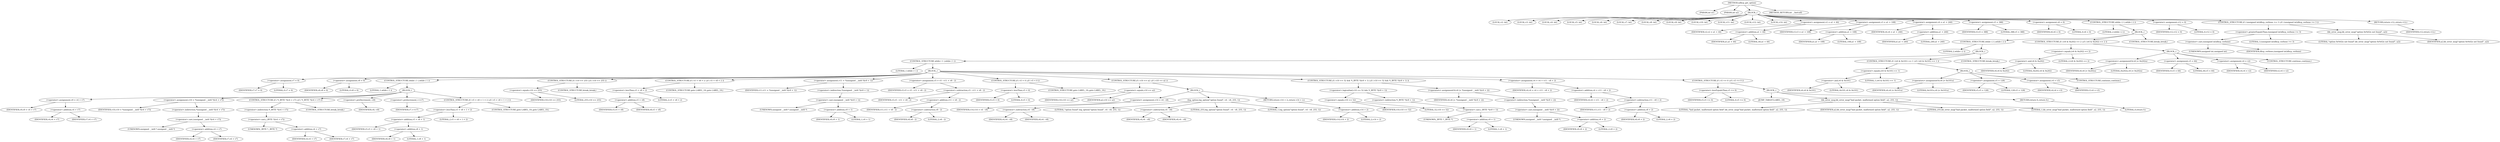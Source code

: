 digraph udhcp_get_option {  
"1000113" [label = "(METHOD,udhcp_get_option)" ]
"1000114" [label = "(PARAM,int a1)" ]
"1000115" [label = "(PARAM,int a2)" ]
"1000116" [label = "(BLOCK,,)" ]
"1000117" [label = "(LOCAL,v2: int)" ]
"1000118" [label = "(LOCAL,v3: int)" ]
"1000119" [label = "(LOCAL,v4: int)" ]
"1000120" [label = "(LOCAL,v5: int)" ]
"1000121" [label = "(LOCAL,v6: int)" ]
"1000122" [label = "(LOCAL,v7: int)" ]
"1000123" [label = "(LOCAL,v8: int)" ]
"1000124" [label = "(LOCAL,v9: int)" ]
"1000125" [label = "(LOCAL,v10: int)" ]
"1000126" [label = "(LOCAL,v11: int)" ]
"1000127" [label = "(LOCAL,v12: int)" ]
"1000128" [label = "(LOCAL,v14: int)" ]
"1000129" [label = "(<operator>.assignment,v2 = a1 + 44)" ]
"1000130" [label = "(IDENTIFIER,v2,v2 = a1 + 44)" ]
"1000131" [label = "(<operator>.addition,a1 + 44)" ]
"1000132" [label = "(IDENTIFIER,a1,a1 + 44)" ]
"1000133" [label = "(LITERAL,44,a1 + 44)" ]
"1000134" [label = "(<operator>.assignment,v3 = a1 + 108)" ]
"1000135" [label = "(IDENTIFIER,v3,v3 = a1 + 108)" ]
"1000136" [label = "(<operator>.addition,a1 + 108)" ]
"1000137" [label = "(IDENTIFIER,a1,a1 + 108)" ]
"1000138" [label = "(LITERAL,108,a1 + 108)" ]
"1000139" [label = "(<operator>.assignment,v4 = a1 + 240)" ]
"1000140" [label = "(IDENTIFIER,v4,v4 = a1 + 240)" ]
"1000141" [label = "(<operator>.addition,a1 + 240)" ]
"1000142" [label = "(IDENTIFIER,a1,a1 + 240)" ]
"1000143" [label = "(LITERAL,240,a1 + 240)" ]
"1000144" [label = "(<operator>.assignment,v5 = 388)" ]
"1000145" [label = "(IDENTIFIER,v5,v5 = 388)" ]
"1000146" [label = "(LITERAL,388,v5 = 388)" ]
"1000147" [label = "(<operator>.assignment,v6 = 0)" ]
"1000148" [label = "(IDENTIFIER,v6,v6 = 0)" ]
"1000149" [label = "(LITERAL,0,v6 = 0)" ]
"1000150" [label = "(CONTROL_STRUCTURE,while ( 2 ),while ( 2 ))" ]
"1000151" [label = "(LITERAL,2,while ( 2 ))" ]
"1000152" [label = "(BLOCK,,)" ]
"1000153" [label = "(CONTROL_STRUCTURE,while ( 2 ),while ( 2 ))" ]
"1000154" [label = "(LITERAL,2,while ( 2 ))" ]
"1000155" [label = "(BLOCK,,)" ]
"1000156" [label = "(CONTROL_STRUCTURE,while ( 1 ),while ( 1 ))" ]
"1000157" [label = "(LITERAL,1,while ( 1 ))" ]
"1000158" [label = "(BLOCK,,)" ]
"1000159" [label = "(<operator>.assignment,v7 = 0)" ]
"1000160" [label = "(IDENTIFIER,v7,v7 = 0)" ]
"1000161" [label = "(LITERAL,0,v7 = 0)" ]
"1000162" [label = "(<operator>.assignment,v8 = 0)" ]
"1000163" [label = "(IDENTIFIER,v8,v8 = 0)" ]
"1000164" [label = "(LITERAL,0,v8 = 0)" ]
"1000165" [label = "(CONTROL_STRUCTURE,while ( 1 ),while ( 1 ))" ]
"1000166" [label = "(LITERAL,1,while ( 1 ))" ]
"1000167" [label = "(BLOCK,,)" ]
"1000168" [label = "(<operator>.assignment,v9 = v4 + v7)" ]
"1000169" [label = "(IDENTIFIER,v9,v9 = v4 + v7)" ]
"1000170" [label = "(<operator>.addition,v4 + v7)" ]
"1000171" [label = "(IDENTIFIER,v4,v4 + v7)" ]
"1000172" [label = "(IDENTIFIER,v7,v4 + v7)" ]
"1000173" [label = "(<operator>.assignment,v10 = *(unsigned __int8 *)(v4 + v7))" ]
"1000174" [label = "(IDENTIFIER,v10,v10 = *(unsigned __int8 *)(v4 + v7))" ]
"1000175" [label = "(<operator>.indirection,*(unsigned __int8 *)(v4 + v7))" ]
"1000176" [label = "(<operator>.cast,(unsigned __int8 *)(v4 + v7))" ]
"1000177" [label = "(UNKNOWN,unsigned __int8 *,unsigned __int8 *)" ]
"1000178" [label = "(<operator>.addition,v4 + v7)" ]
"1000179" [label = "(IDENTIFIER,v4,v4 + v7)" ]
"1000180" [label = "(IDENTIFIER,v7,v4 + v7)" ]
"1000181" [label = "(CONTROL_STRUCTURE,if ( *(_BYTE *)(v4 + v7) ),if ( *(_BYTE *)(v4 + v7) ))" ]
"1000182" [label = "(<operator>.indirection,*(_BYTE *)(v4 + v7))" ]
"1000183" [label = "(<operator>.cast,(_BYTE *)(v4 + v7))" ]
"1000184" [label = "(UNKNOWN,_BYTE *,_BYTE *)" ]
"1000185" [label = "(<operator>.addition,v4 + v7)" ]
"1000186" [label = "(IDENTIFIER,v4,v4 + v7)" ]
"1000187" [label = "(IDENTIFIER,v7,v4 + v7)" ]
"1000188" [label = "(CONTROL_STRUCTURE,break;,break;)" ]
"1000189" [label = "(<operator>.preDecrement,--v8)" ]
"1000190" [label = "(IDENTIFIER,v8,--v8)" ]
"1000191" [label = "(<operator>.preIncrement,++v7)" ]
"1000192" [label = "(IDENTIFIER,v7,++v7)" ]
"1000193" [label = "(CONTROL_STRUCTURE,if ( v5 + v8 + 1 < 2 ),if ( v5 + v8 + 1 < 2 ))" ]
"1000194" [label = "(<operator>.lessThan,v5 + v8 + 1 < 2)" ]
"1000195" [label = "(<operator>.addition,v5 + v8 + 1)" ]
"1000196" [label = "(IDENTIFIER,v5,v5 + v8 + 1)" ]
"1000197" [label = "(<operator>.addition,v8 + 1)" ]
"1000198" [label = "(IDENTIFIER,v8,v8 + 1)" ]
"1000199" [label = "(LITERAL,1,v8 + 1)" ]
"1000200" [label = "(LITERAL,2,v5 + v8 + 1 < 2)" ]
"1000201" [label = "(CONTROL_STRUCTURE,goto LABEL_19;,goto LABEL_19;)" ]
"1000202" [label = "(CONTROL_STRUCTURE,if ( v10 == 255 ),if ( v10 == 255 ))" ]
"1000203" [label = "(<operator>.equals,v10 == 255)" ]
"1000204" [label = "(IDENTIFIER,v10,v10 == 255)" ]
"1000205" [label = "(LITERAL,255,v10 == 255)" ]
"1000206" [label = "(CONTROL_STRUCTURE,break;,break;)" ]
"1000207" [label = "(CONTROL_STRUCTURE,if ( v5 + v8 < 2 ),if ( v5 + v8 < 2 ))" ]
"1000208" [label = "(<operator>.lessThan,v5 + v8 < 2)" ]
"1000209" [label = "(<operator>.addition,v5 + v8)" ]
"1000210" [label = "(IDENTIFIER,v5,v5 + v8)" ]
"1000211" [label = "(IDENTIFIER,v8,v5 + v8)" ]
"1000212" [label = "(LITERAL,2,v5 + v8 < 2)" ]
"1000213" [label = "(CONTROL_STRUCTURE,goto LABEL_19;,goto LABEL_19;)" ]
"1000214" [label = "(<operator>.assignment,v11 = *(unsigned __int8 *)(v9 + 1))" ]
"1000215" [label = "(IDENTIFIER,v11,v11 = *(unsigned __int8 *)(v9 + 1))" ]
"1000216" [label = "(<operator>.indirection,*(unsigned __int8 *)(v9 + 1))" ]
"1000217" [label = "(<operator>.cast,(unsigned __int8 *)(v9 + 1))" ]
"1000218" [label = "(UNKNOWN,unsigned __int8 *,unsigned __int8 *)" ]
"1000219" [label = "(<operator>.addition,v9 + 1)" ]
"1000220" [label = "(IDENTIFIER,v9,v9 + 1)" ]
"1000221" [label = "(LITERAL,1,v9 + 1)" ]
"1000222" [label = "(<operator>.assignment,v5 = v5 - v11 + v8 - 2)" ]
"1000223" [label = "(IDENTIFIER,v5,v5 = v5 - v11 + v8 - 2)" ]
"1000224" [label = "(<operator>.subtraction,v5 - v11 + v8 - 2)" ]
"1000225" [label = "(IDENTIFIER,v5,v5 - v11 + v8 - 2)" ]
"1000226" [label = "(<operator>.addition,v11 + v8 - 2)" ]
"1000227" [label = "(IDENTIFIER,v11,v11 + v8 - 2)" ]
"1000228" [label = "(<operator>.subtraction,v8 - 2)" ]
"1000229" [label = "(IDENTIFIER,v8,v8 - 2)" ]
"1000230" [label = "(LITERAL,2,v8 - 2)" ]
"1000231" [label = "(CONTROL_STRUCTURE,if ( v5 < 0 ),if ( v5 < 0 ))" ]
"1000232" [label = "(<operator>.lessThan,v5 < 0)" ]
"1000233" [label = "(IDENTIFIER,v5,v5 < 0)" ]
"1000234" [label = "(LITERAL,0,v5 < 0)" ]
"1000235" [label = "(CONTROL_STRUCTURE,goto LABEL_19;,goto LABEL_19;)" ]
"1000236" [label = "(CONTROL_STRUCTURE,if ( v10 == a2 ),if ( v10 == a2 ))" ]
"1000237" [label = "(<operator>.equals,v10 == a2)" ]
"1000238" [label = "(IDENTIFIER,v10,v10 == a2)" ]
"1000239" [label = "(IDENTIFIER,a2,v10 == a2)" ]
"1000240" [label = "(BLOCK,,)" ]
"1000241" [label = "(<operator>.assignment,v14 = v4 - v8)" ]
"1000242" [label = "(IDENTIFIER,v14,v14 = v4 - v8)" ]
"1000243" [label = "(<operator>.subtraction,v4 - v8)" ]
"1000244" [label = "(IDENTIFIER,v4,v4 - v8)" ]
"1000245" [label = "(IDENTIFIER,v8,v4 - v8)" ]
"1000246" [label = "(log_option,log_option(\"option found\", v4 - v8, 255, 1))" ]
"1000247" [label = "(LITERAL,\"option found\",log_option(\"option found\", v4 - v8, 255, 1))" ]
"1000248" [label = "(<operator>.subtraction,v4 - v8)" ]
"1000249" [label = "(IDENTIFIER,v4,v4 - v8)" ]
"1000250" [label = "(IDENTIFIER,v8,v4 - v8)" ]
"1000251" [label = "(LITERAL,255,log_option(\"option found\", v4 - v8, 255, 1))" ]
"1000252" [label = "(LITERAL,1,log_option(\"option found\", v4 - v8, 255, 1))" ]
"1000253" [label = "(RETURN,return v14 + 2;,return v14 + 2;)" ]
"1000254" [label = "(<operator>.addition,v14 + 2)" ]
"1000255" [label = "(IDENTIFIER,v14,v14 + 2)" ]
"1000256" [label = "(LITERAL,2,v14 + 2)" ]
"1000257" [label = "(CONTROL_STRUCTURE,if ( v10 == 52 && *(_BYTE *)(v9 + 1) ),if ( v10 == 52 && *(_BYTE *)(v9 + 1) ))" ]
"1000258" [label = "(<operator>.logicalAnd,v10 == 52 && *(_BYTE *)(v9 + 1))" ]
"1000259" [label = "(<operator>.equals,v10 == 52)" ]
"1000260" [label = "(IDENTIFIER,v10,v10 == 52)" ]
"1000261" [label = "(LITERAL,52,v10 == 52)" ]
"1000262" [label = "(<operator>.indirection,*(_BYTE *)(v9 + 1))" ]
"1000263" [label = "(<operator>.cast,(_BYTE *)(v9 + 1))" ]
"1000264" [label = "(UNKNOWN,_BYTE *,_BYTE *)" ]
"1000265" [label = "(<operator>.addition,v9 + 1)" ]
"1000266" [label = "(IDENTIFIER,v9,v9 + 1)" ]
"1000267" [label = "(LITERAL,1,v9 + 1)" ]
"1000268" [label = "(<operators>.assignmentOr,v6 |= *(unsigned __int8 *)(v9 + 2))" ]
"1000269" [label = "(IDENTIFIER,v6,v6 |= *(unsigned __int8 *)(v9 + 2))" ]
"1000270" [label = "(<operator>.indirection,*(unsigned __int8 *)(v9 + 2))" ]
"1000271" [label = "(<operator>.cast,(unsigned __int8 *)(v9 + 2))" ]
"1000272" [label = "(UNKNOWN,unsigned __int8 *,unsigned __int8 *)" ]
"1000273" [label = "(<operator>.addition,v9 + 2)" ]
"1000274" [label = "(IDENTIFIER,v9,v9 + 2)" ]
"1000275" [label = "(LITERAL,2,v9 + 2)" ]
"1000276" [label = "(<operator>.assignment,v4 = v4 + v11 - v8 + 2)" ]
"1000277" [label = "(IDENTIFIER,v4,v4 = v4 + v11 - v8 + 2)" ]
"1000278" [label = "(<operator>.addition,v4 + v11 - v8 + 2)" ]
"1000279" [label = "(IDENTIFIER,v4,v4 + v11 - v8 + 2)" ]
"1000280" [label = "(<operator>.subtraction,v11 - v8 + 2)" ]
"1000281" [label = "(IDENTIFIER,v11,v11 - v8 + 2)" ]
"1000282" [label = "(<operator>.addition,v8 + 2)" ]
"1000283" [label = "(IDENTIFIER,v8,v8 + 2)" ]
"1000284" [label = "(LITERAL,2,v8 + 2)" ]
"1000285" [label = "(CONTROL_STRUCTURE,if ( v5 <= 0 ),if ( v5 <= 0 ))" ]
"1000286" [label = "(<operator>.lessEqualsThan,v5 <= 0)" ]
"1000287" [label = "(IDENTIFIER,v5,v5 <= 0)" ]
"1000288" [label = "(LITERAL,0,v5 <= 0)" ]
"1000289" [label = "(BLOCK,,)" ]
"1000290" [label = "(JUMP_TARGET,LABEL_19)" ]
"1000291" [label = "(bb_error_msg,bb_error_msg(\"bad packet, malformed option field\", a2, 255, 1))" ]
"1000292" [label = "(LITERAL,\"bad packet, malformed option field\",bb_error_msg(\"bad packet, malformed option field\", a2, 255, 1))" ]
"1000293" [label = "(IDENTIFIER,a2,bb_error_msg(\"bad packet, malformed option field\", a2, 255, 1))" ]
"1000294" [label = "(LITERAL,255,bb_error_msg(\"bad packet, malformed option field\", a2, 255, 1))" ]
"1000295" [label = "(LITERAL,1,bb_error_msg(\"bad packet, malformed option field\", a2, 255, 1))" ]
"1000296" [label = "(RETURN,return 0;,return 0;)" ]
"1000297" [label = "(LITERAL,0,return 0;)" ]
"1000298" [label = "(CONTROL_STRUCTURE,if ( (v6 & 0x101) == 1 ),if ( (v6 & 0x101) == 1 ))" ]
"1000299" [label = "(<operator>.equals,(v6 & 0x101) == 1)" ]
"1000300" [label = "(<operator>.and,v6 & 0x101)" ]
"1000301" [label = "(IDENTIFIER,v6,v6 & 0x101)" ]
"1000302" [label = "(LITERAL,0x101,v6 & 0x101)" ]
"1000303" [label = "(LITERAL,1,(v6 & 0x101) == 1)" ]
"1000304" [label = "(BLOCK,,)" ]
"1000305" [label = "(<operators>.assignmentOr,v6 |= 0x101u)" ]
"1000306" [label = "(IDENTIFIER,v6,v6 |= 0x101u)" ]
"1000307" [label = "(LITERAL,0x101u,v6 |= 0x101u)" ]
"1000308" [label = "(<operator>.assignment,v5 = 128)" ]
"1000309" [label = "(IDENTIFIER,v5,v5 = 128)" ]
"1000310" [label = "(LITERAL,128,v5 = 128)" ]
"1000311" [label = "(<operator>.assignment,v4 = v3)" ]
"1000312" [label = "(IDENTIFIER,v4,v4 = v3)" ]
"1000313" [label = "(IDENTIFIER,v3,v4 = v3)" ]
"1000314" [label = "(CONTROL_STRUCTURE,continue;,continue;)" ]
"1000315" [label = "(CONTROL_STRUCTURE,break;,break;)" ]
"1000316" [label = "(CONTROL_STRUCTURE,if ( (v6 & 0x202) == 2 ),if ( (v6 & 0x202) == 2 ))" ]
"1000317" [label = "(<operator>.equals,(v6 & 0x202) == 2)" ]
"1000318" [label = "(<operator>.and,v6 & 0x202)" ]
"1000319" [label = "(IDENTIFIER,v6,v6 & 0x202)" ]
"1000320" [label = "(LITERAL,0x202,v6 & 0x202)" ]
"1000321" [label = "(LITERAL,2,(v6 & 0x202) == 2)" ]
"1000322" [label = "(BLOCK,,)" ]
"1000323" [label = "(<operators>.assignmentOr,v6 |= 0x202u)" ]
"1000324" [label = "(IDENTIFIER,v6,v6 |= 0x202u)" ]
"1000325" [label = "(LITERAL,0x202u,v6 |= 0x202u)" ]
"1000326" [label = "(<operator>.assignment,v5 = 64)" ]
"1000327" [label = "(IDENTIFIER,v5,v5 = 64)" ]
"1000328" [label = "(LITERAL,64,v5 = 64)" ]
"1000329" [label = "(<operator>.assignment,v4 = v2)" ]
"1000330" [label = "(IDENTIFIER,v4,v4 = v2)" ]
"1000331" [label = "(IDENTIFIER,v2,v4 = v2)" ]
"1000332" [label = "(CONTROL_STRUCTURE,continue;,continue;)" ]
"1000333" [label = "(CONTROL_STRUCTURE,break;,break;)" ]
"1000334" [label = "(<operator>.assignment,v12 = 0)" ]
"1000335" [label = "(IDENTIFIER,v12,v12 = 0)" ]
"1000336" [label = "(LITERAL,0,v12 = 0)" ]
"1000337" [label = "(CONTROL_STRUCTURE,if ( (unsigned int)dhcp_verbose >= 3 ),if ( (unsigned int)dhcp_verbose >= 3 ))" ]
"1000338" [label = "(<operator>.greaterEqualsThan,(unsigned int)dhcp_verbose >= 3)" ]
"1000339" [label = "(<operator>.cast,(unsigned int)dhcp_verbose)" ]
"1000340" [label = "(UNKNOWN,unsigned int,unsigned int)" ]
"1000341" [label = "(IDENTIFIER,dhcp_verbose,(unsigned int)dhcp_verbose)" ]
"1000342" [label = "(LITERAL,3,(unsigned int)dhcp_verbose >= 3)" ]
"1000343" [label = "(bb_error_msg,bb_error_msg(\"option 0x%02x not found\", a2))" ]
"1000344" [label = "(LITERAL,\"option 0x%02x not found\",bb_error_msg(\"option 0x%02x not found\", a2))" ]
"1000345" [label = "(IDENTIFIER,a2,bb_error_msg(\"option 0x%02x not found\", a2))" ]
"1000346" [label = "(RETURN,return v12;,return v12;)" ]
"1000347" [label = "(IDENTIFIER,v12,return v12;)" ]
"1000348" [label = "(METHOD_RETURN,int __fastcall)" ]
  "1000113" -> "1000114" 
  "1000113" -> "1000115" 
  "1000113" -> "1000116" 
  "1000113" -> "1000348" 
  "1000116" -> "1000117" 
  "1000116" -> "1000118" 
  "1000116" -> "1000119" 
  "1000116" -> "1000120" 
  "1000116" -> "1000121" 
  "1000116" -> "1000122" 
  "1000116" -> "1000123" 
  "1000116" -> "1000124" 
  "1000116" -> "1000125" 
  "1000116" -> "1000126" 
  "1000116" -> "1000127" 
  "1000116" -> "1000128" 
  "1000116" -> "1000129" 
  "1000116" -> "1000134" 
  "1000116" -> "1000139" 
  "1000116" -> "1000144" 
  "1000116" -> "1000147" 
  "1000116" -> "1000150" 
  "1000116" -> "1000334" 
  "1000116" -> "1000337" 
  "1000116" -> "1000346" 
  "1000129" -> "1000130" 
  "1000129" -> "1000131" 
  "1000131" -> "1000132" 
  "1000131" -> "1000133" 
  "1000134" -> "1000135" 
  "1000134" -> "1000136" 
  "1000136" -> "1000137" 
  "1000136" -> "1000138" 
  "1000139" -> "1000140" 
  "1000139" -> "1000141" 
  "1000141" -> "1000142" 
  "1000141" -> "1000143" 
  "1000144" -> "1000145" 
  "1000144" -> "1000146" 
  "1000147" -> "1000148" 
  "1000147" -> "1000149" 
  "1000150" -> "1000151" 
  "1000150" -> "1000152" 
  "1000152" -> "1000153" 
  "1000152" -> "1000316" 
  "1000152" -> "1000333" 
  "1000153" -> "1000154" 
  "1000153" -> "1000155" 
  "1000155" -> "1000156" 
  "1000155" -> "1000298" 
  "1000155" -> "1000315" 
  "1000156" -> "1000157" 
  "1000156" -> "1000158" 
  "1000158" -> "1000159" 
  "1000158" -> "1000162" 
  "1000158" -> "1000165" 
  "1000158" -> "1000202" 
  "1000158" -> "1000207" 
  "1000158" -> "1000214" 
  "1000158" -> "1000222" 
  "1000158" -> "1000231" 
  "1000158" -> "1000236" 
  "1000158" -> "1000257" 
  "1000158" -> "1000276" 
  "1000158" -> "1000285" 
  "1000159" -> "1000160" 
  "1000159" -> "1000161" 
  "1000162" -> "1000163" 
  "1000162" -> "1000164" 
  "1000165" -> "1000166" 
  "1000165" -> "1000167" 
  "1000167" -> "1000168" 
  "1000167" -> "1000173" 
  "1000167" -> "1000181" 
  "1000167" -> "1000189" 
  "1000167" -> "1000191" 
  "1000167" -> "1000193" 
  "1000168" -> "1000169" 
  "1000168" -> "1000170" 
  "1000170" -> "1000171" 
  "1000170" -> "1000172" 
  "1000173" -> "1000174" 
  "1000173" -> "1000175" 
  "1000175" -> "1000176" 
  "1000176" -> "1000177" 
  "1000176" -> "1000178" 
  "1000178" -> "1000179" 
  "1000178" -> "1000180" 
  "1000181" -> "1000182" 
  "1000181" -> "1000188" 
  "1000182" -> "1000183" 
  "1000183" -> "1000184" 
  "1000183" -> "1000185" 
  "1000185" -> "1000186" 
  "1000185" -> "1000187" 
  "1000189" -> "1000190" 
  "1000191" -> "1000192" 
  "1000193" -> "1000194" 
  "1000193" -> "1000201" 
  "1000194" -> "1000195" 
  "1000194" -> "1000200" 
  "1000195" -> "1000196" 
  "1000195" -> "1000197" 
  "1000197" -> "1000198" 
  "1000197" -> "1000199" 
  "1000202" -> "1000203" 
  "1000202" -> "1000206" 
  "1000203" -> "1000204" 
  "1000203" -> "1000205" 
  "1000207" -> "1000208" 
  "1000207" -> "1000213" 
  "1000208" -> "1000209" 
  "1000208" -> "1000212" 
  "1000209" -> "1000210" 
  "1000209" -> "1000211" 
  "1000214" -> "1000215" 
  "1000214" -> "1000216" 
  "1000216" -> "1000217" 
  "1000217" -> "1000218" 
  "1000217" -> "1000219" 
  "1000219" -> "1000220" 
  "1000219" -> "1000221" 
  "1000222" -> "1000223" 
  "1000222" -> "1000224" 
  "1000224" -> "1000225" 
  "1000224" -> "1000226" 
  "1000226" -> "1000227" 
  "1000226" -> "1000228" 
  "1000228" -> "1000229" 
  "1000228" -> "1000230" 
  "1000231" -> "1000232" 
  "1000231" -> "1000235" 
  "1000232" -> "1000233" 
  "1000232" -> "1000234" 
  "1000236" -> "1000237" 
  "1000236" -> "1000240" 
  "1000237" -> "1000238" 
  "1000237" -> "1000239" 
  "1000240" -> "1000241" 
  "1000240" -> "1000246" 
  "1000240" -> "1000253" 
  "1000241" -> "1000242" 
  "1000241" -> "1000243" 
  "1000243" -> "1000244" 
  "1000243" -> "1000245" 
  "1000246" -> "1000247" 
  "1000246" -> "1000248" 
  "1000246" -> "1000251" 
  "1000246" -> "1000252" 
  "1000248" -> "1000249" 
  "1000248" -> "1000250" 
  "1000253" -> "1000254" 
  "1000254" -> "1000255" 
  "1000254" -> "1000256" 
  "1000257" -> "1000258" 
  "1000257" -> "1000268" 
  "1000258" -> "1000259" 
  "1000258" -> "1000262" 
  "1000259" -> "1000260" 
  "1000259" -> "1000261" 
  "1000262" -> "1000263" 
  "1000263" -> "1000264" 
  "1000263" -> "1000265" 
  "1000265" -> "1000266" 
  "1000265" -> "1000267" 
  "1000268" -> "1000269" 
  "1000268" -> "1000270" 
  "1000270" -> "1000271" 
  "1000271" -> "1000272" 
  "1000271" -> "1000273" 
  "1000273" -> "1000274" 
  "1000273" -> "1000275" 
  "1000276" -> "1000277" 
  "1000276" -> "1000278" 
  "1000278" -> "1000279" 
  "1000278" -> "1000280" 
  "1000280" -> "1000281" 
  "1000280" -> "1000282" 
  "1000282" -> "1000283" 
  "1000282" -> "1000284" 
  "1000285" -> "1000286" 
  "1000285" -> "1000289" 
  "1000286" -> "1000287" 
  "1000286" -> "1000288" 
  "1000289" -> "1000290" 
  "1000289" -> "1000291" 
  "1000289" -> "1000296" 
  "1000291" -> "1000292" 
  "1000291" -> "1000293" 
  "1000291" -> "1000294" 
  "1000291" -> "1000295" 
  "1000296" -> "1000297" 
  "1000298" -> "1000299" 
  "1000298" -> "1000304" 
  "1000299" -> "1000300" 
  "1000299" -> "1000303" 
  "1000300" -> "1000301" 
  "1000300" -> "1000302" 
  "1000304" -> "1000305" 
  "1000304" -> "1000308" 
  "1000304" -> "1000311" 
  "1000304" -> "1000314" 
  "1000305" -> "1000306" 
  "1000305" -> "1000307" 
  "1000308" -> "1000309" 
  "1000308" -> "1000310" 
  "1000311" -> "1000312" 
  "1000311" -> "1000313" 
  "1000316" -> "1000317" 
  "1000316" -> "1000322" 
  "1000317" -> "1000318" 
  "1000317" -> "1000321" 
  "1000318" -> "1000319" 
  "1000318" -> "1000320" 
  "1000322" -> "1000323" 
  "1000322" -> "1000326" 
  "1000322" -> "1000329" 
  "1000322" -> "1000332" 
  "1000323" -> "1000324" 
  "1000323" -> "1000325" 
  "1000326" -> "1000327" 
  "1000326" -> "1000328" 
  "1000329" -> "1000330" 
  "1000329" -> "1000331" 
  "1000334" -> "1000335" 
  "1000334" -> "1000336" 
  "1000337" -> "1000338" 
  "1000337" -> "1000343" 
  "1000338" -> "1000339" 
  "1000338" -> "1000342" 
  "1000339" -> "1000340" 
  "1000339" -> "1000341" 
  "1000343" -> "1000344" 
  "1000343" -> "1000345" 
  "1000346" -> "1000347" 
}
